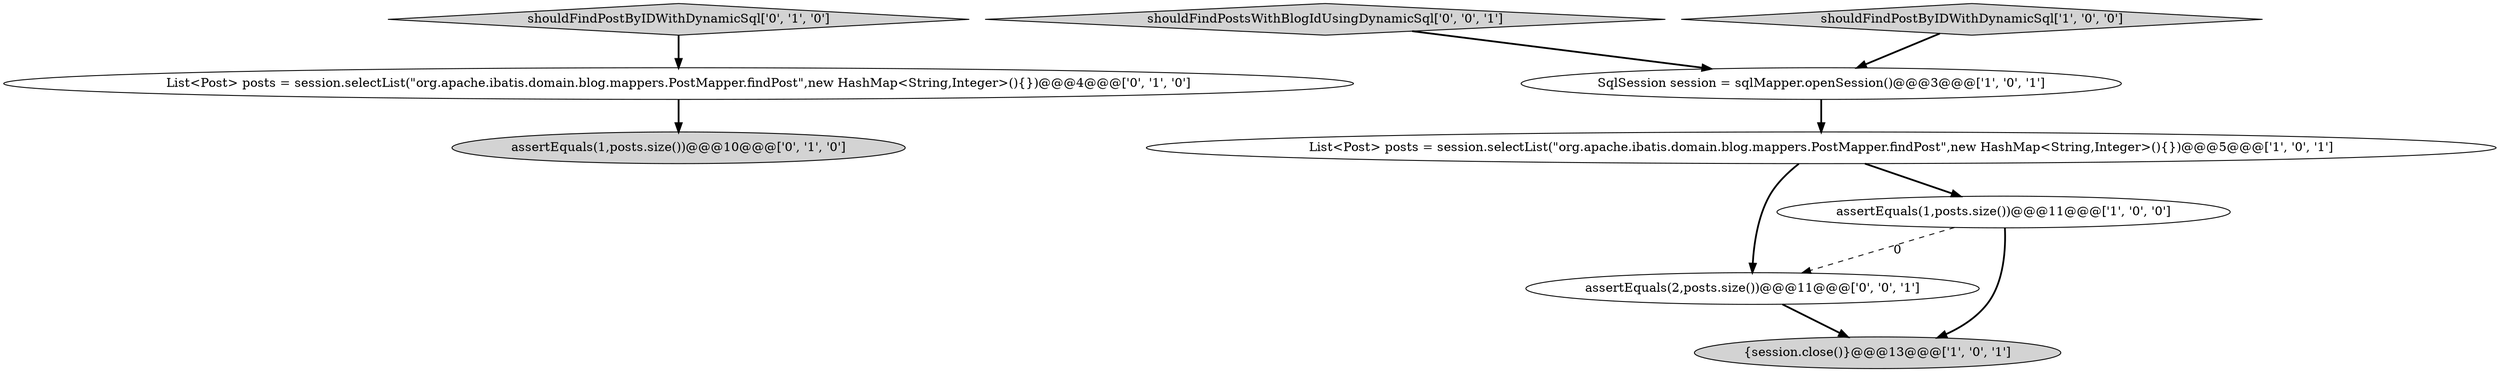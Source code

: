digraph {
6 [style = filled, label = "List<Post> posts = session.selectList(\"org.apache.ibatis.domain.blog.mappers.PostMapper.findPost\",new HashMap<String,Integer>(){})@@@4@@@['0', '1', '0']", fillcolor = white, shape = ellipse image = "AAA0AAABBB2BBB"];
7 [style = filled, label = "assertEquals(1,posts.size())@@@10@@@['0', '1', '0']", fillcolor = lightgray, shape = ellipse image = "AAA0AAABBB2BBB"];
8 [style = filled, label = "shouldFindPostsWithBlogIdUsingDynamicSql['0', '0', '1']", fillcolor = lightgray, shape = diamond image = "AAA0AAABBB3BBB"];
3 [style = filled, label = "{session.close()}@@@13@@@['1', '0', '1']", fillcolor = lightgray, shape = ellipse image = "AAA0AAABBB1BBB"];
9 [style = filled, label = "assertEquals(2,posts.size())@@@11@@@['0', '0', '1']", fillcolor = white, shape = ellipse image = "AAA0AAABBB3BBB"];
0 [style = filled, label = "SqlSession session = sqlMapper.openSession()@@@3@@@['1', '0', '1']", fillcolor = white, shape = ellipse image = "AAA0AAABBB1BBB"];
4 [style = filled, label = "List<Post> posts = session.selectList(\"org.apache.ibatis.domain.blog.mappers.PostMapper.findPost\",new HashMap<String,Integer>(){})@@@5@@@['1', '0', '1']", fillcolor = white, shape = ellipse image = "AAA0AAABBB1BBB"];
5 [style = filled, label = "shouldFindPostByIDWithDynamicSql['0', '1', '0']", fillcolor = lightgray, shape = diamond image = "AAA0AAABBB2BBB"];
1 [style = filled, label = "shouldFindPostByIDWithDynamicSql['1', '0', '0']", fillcolor = lightgray, shape = diamond image = "AAA0AAABBB1BBB"];
2 [style = filled, label = "assertEquals(1,posts.size())@@@11@@@['1', '0', '0']", fillcolor = white, shape = ellipse image = "AAA0AAABBB1BBB"];
8->0 [style = bold, label=""];
4->9 [style = bold, label=""];
9->3 [style = bold, label=""];
4->2 [style = bold, label=""];
1->0 [style = bold, label=""];
5->6 [style = bold, label=""];
6->7 [style = bold, label=""];
0->4 [style = bold, label=""];
2->9 [style = dashed, label="0"];
2->3 [style = bold, label=""];
}

